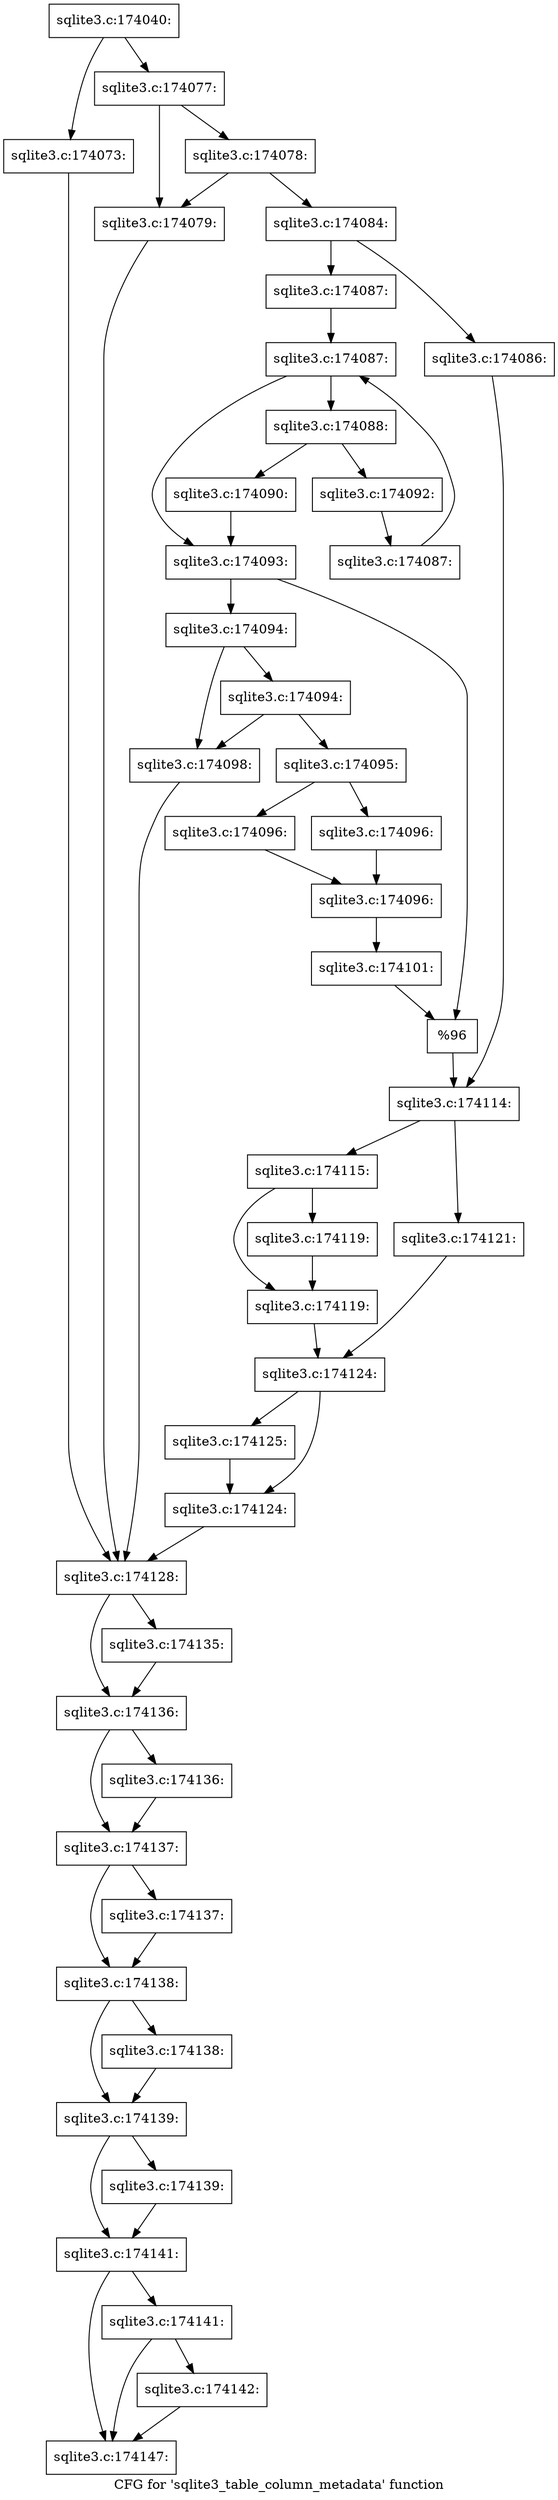 digraph "CFG for 'sqlite3_table_column_metadata' function" {
	label="CFG for 'sqlite3_table_column_metadata' function";

	Node0x55c0f6aade20 [shape=record,label="{sqlite3.c:174040:}"];
	Node0x55c0f6aade20 -> Node0x55c0f635d670;
	Node0x55c0f6aade20 -> Node0x55c0f6ab46c0;
	Node0x55c0f635d670 [shape=record,label="{sqlite3.c:174073:}"];
	Node0x55c0f635d670 -> Node0x55c0f6ab4540;
	Node0x55c0f6ab46c0 [shape=record,label="{sqlite3.c:174077:}"];
	Node0x55c0f6ab46c0 -> Node0x55c0f6ab5b30;
	Node0x55c0f6ab46c0 -> Node0x55c0f60cbc50;
	Node0x55c0f6ab5b30 [shape=record,label="{sqlite3.c:174078:}"];
	Node0x55c0f6ab5b30 -> Node0x55c0f60cbc50;
	Node0x55c0f6ab5b30 -> Node0x55c0f6ab5860;
	Node0x55c0f60cbc50 [shape=record,label="{sqlite3.c:174079:}"];
	Node0x55c0f60cbc50 -> Node0x55c0f6ab4540;
	Node0x55c0f6ab5860 [shape=record,label="{sqlite3.c:174084:}"];
	Node0x55c0f6ab5860 -> Node0x55c0f6ab6240;
	Node0x55c0f6ab5860 -> Node0x55c0f6ab62e0;
	Node0x55c0f6ab6240 [shape=record,label="{sqlite3.c:174086:}"];
	Node0x55c0f6ab6240 -> Node0x55c0f6ab6290;
	Node0x55c0f6ab62e0 [shape=record,label="{sqlite3.c:174087:}"];
	Node0x55c0f6ab62e0 -> Node0x55c0f6ab6820;
	Node0x55c0f6ab6820 [shape=record,label="{sqlite3.c:174087:}"];
	Node0x55c0f6ab6820 -> Node0x55c0f6ab6960;
	Node0x55c0f6ab6820 -> Node0x55c0f6ab6670;
	Node0x55c0f6ab6960 [shape=record,label="{sqlite3.c:174088:}"];
	Node0x55c0f6ab6960 -> Node0x55c0f6ab73a0;
	Node0x55c0f6ab6960 -> Node0x55c0f6ab73f0;
	Node0x55c0f6ab73a0 [shape=record,label="{sqlite3.c:174090:}"];
	Node0x55c0f6ab73a0 -> Node0x55c0f6ab6670;
	Node0x55c0f6ab73f0 [shape=record,label="{sqlite3.c:174092:}"];
	Node0x55c0f6ab73f0 -> Node0x55c0f6ab68d0;
	Node0x55c0f6ab68d0 [shape=record,label="{sqlite3.c:174087:}"];
	Node0x55c0f6ab68d0 -> Node0x55c0f6ab6820;
	Node0x55c0f6ab6670 [shape=record,label="{sqlite3.c:174093:}"];
	Node0x55c0f6ab6670 -> Node0x55c0f6ab8080;
	Node0x55c0f6ab6670 -> Node0x55c0f6ab80d0;
	Node0x55c0f6ab8080 [shape=record,label="{sqlite3.c:174094:}"];
	Node0x55c0f6ab8080 -> Node0x55c0f6ab87a0;
	Node0x55c0f6ab8080 -> Node0x55c0f6ab8750;
	Node0x55c0f6ab87a0 [shape=record,label="{sqlite3.c:174094:}"];
	Node0x55c0f6ab87a0 -> Node0x55c0f6ab86b0;
	Node0x55c0f6ab87a0 -> Node0x55c0f6ab8750;
	Node0x55c0f6ab86b0 [shape=record,label="{sqlite3.c:174095:}"];
	Node0x55c0f6ab86b0 -> Node0x55c0f5f0dc00;
	Node0x55c0f6ab86b0 -> Node0x55c0f6ab9210;
	Node0x55c0f5f0dc00 [shape=record,label="{sqlite3.c:174096:}"];
	Node0x55c0f5f0dc00 -> Node0x55c0f6ab9760;
	Node0x55c0f6ab9210 [shape=record,label="{sqlite3.c:174096:}"];
	Node0x55c0f6ab9210 -> Node0x55c0f6ab9760;
	Node0x55c0f6ab9760 [shape=record,label="{sqlite3.c:174096:}"];
	Node0x55c0f6ab9760 -> Node0x55c0f6ab8700;
	Node0x55c0f6ab8750 [shape=record,label="{sqlite3.c:174098:}"];
	Node0x55c0f6ab8750 -> Node0x55c0f6ab4540;
	Node0x55c0f6ab8700 [shape=record,label="{sqlite3.c:174101:}"];
	Node0x55c0f6ab8700 -> Node0x55c0f6ab80d0;
	Node0x55c0f6ab80d0 [shape=record,label="{%96}"];
	Node0x55c0f6ab80d0 -> Node0x55c0f6ab6290;
	Node0x55c0f6ab6290 [shape=record,label="{sqlite3.c:174114:}"];
	Node0x55c0f6ab6290 -> Node0x55c0f6aba260;
	Node0x55c0f6ab6290 -> Node0x55c0f6aba300;
	Node0x55c0f6aba260 [shape=record,label="{sqlite3.c:174115:}"];
	Node0x55c0f6aba260 -> Node0x55c0f4ff6150;
	Node0x55c0f6aba260 -> Node0x55c0f60c6fd0;
	Node0x55c0f4ff6150 [shape=record,label="{sqlite3.c:174119:}"];
	Node0x55c0f4ff6150 -> Node0x55c0f60c6fd0;
	Node0x55c0f60c6fd0 [shape=record,label="{sqlite3.c:174119:}"];
	Node0x55c0f60c6fd0 -> Node0x55c0f6aba2b0;
	Node0x55c0f6aba300 [shape=record,label="{sqlite3.c:174121:}"];
	Node0x55c0f6aba300 -> Node0x55c0f6aba2b0;
	Node0x55c0f6aba2b0 [shape=record,label="{sqlite3.c:174124:}"];
	Node0x55c0f6aba2b0 -> Node0x55c0f6abca30;
	Node0x55c0f6aba2b0 -> Node0x55c0f6abc9e0;
	Node0x55c0f6abc9e0 [shape=record,label="{sqlite3.c:174125:}"];
	Node0x55c0f6abc9e0 -> Node0x55c0f6abca30;
	Node0x55c0f6abca30 [shape=record,label="{sqlite3.c:174124:}"];
	Node0x55c0f6abca30 -> Node0x55c0f6ab4540;
	Node0x55c0f6ab4540 [shape=record,label="{sqlite3.c:174128:}"];
	Node0x55c0f6ab4540 -> Node0x55c0f6abd2b0;
	Node0x55c0f6ab4540 -> Node0x55c0f6abd300;
	Node0x55c0f6abd2b0 [shape=record,label="{sqlite3.c:174135:}"];
	Node0x55c0f6abd2b0 -> Node0x55c0f6abd300;
	Node0x55c0f6abd300 [shape=record,label="{sqlite3.c:174136:}"];
	Node0x55c0f6abd300 -> Node0x55c0f6abd870;
	Node0x55c0f6abd300 -> Node0x55c0f6abd8c0;
	Node0x55c0f6abd870 [shape=record,label="{sqlite3.c:174136:}"];
	Node0x55c0f6abd870 -> Node0x55c0f6abd8c0;
	Node0x55c0f6abd8c0 [shape=record,label="{sqlite3.c:174137:}"];
	Node0x55c0f6abd8c0 -> Node0x55c0f6abde30;
	Node0x55c0f6abd8c0 -> Node0x55c0f6abde80;
	Node0x55c0f6abde30 [shape=record,label="{sqlite3.c:174137:}"];
	Node0x55c0f6abde30 -> Node0x55c0f6abde80;
	Node0x55c0f6abde80 [shape=record,label="{sqlite3.c:174138:}"];
	Node0x55c0f6abde80 -> Node0x55c0f6abe3f0;
	Node0x55c0f6abde80 -> Node0x55c0f6abe440;
	Node0x55c0f6abe3f0 [shape=record,label="{sqlite3.c:174138:}"];
	Node0x55c0f6abe3f0 -> Node0x55c0f6abe440;
	Node0x55c0f6abe440 [shape=record,label="{sqlite3.c:174139:}"];
	Node0x55c0f6abe440 -> Node0x55c0f6abe9b0;
	Node0x55c0f6abe440 -> Node0x55c0f6abea00;
	Node0x55c0f6abe9b0 [shape=record,label="{sqlite3.c:174139:}"];
	Node0x55c0f6abe9b0 -> Node0x55c0f6abea00;
	Node0x55c0f6abea00 [shape=record,label="{sqlite3.c:174141:}"];
	Node0x55c0f6abea00 -> Node0x55c0f6abf010;
	Node0x55c0f6abea00 -> Node0x55c0f6abefc0;
	Node0x55c0f6abf010 [shape=record,label="{sqlite3.c:174141:}"];
	Node0x55c0f6abf010 -> Node0x55c0f6abefc0;
	Node0x55c0f6abf010 -> Node0x55c0f6abef70;
	Node0x55c0f6abef70 [shape=record,label="{sqlite3.c:174142:}"];
	Node0x55c0f6abef70 -> Node0x55c0f6abefc0;
	Node0x55c0f6abefc0 [shape=record,label="{sqlite3.c:174147:}"];
}
